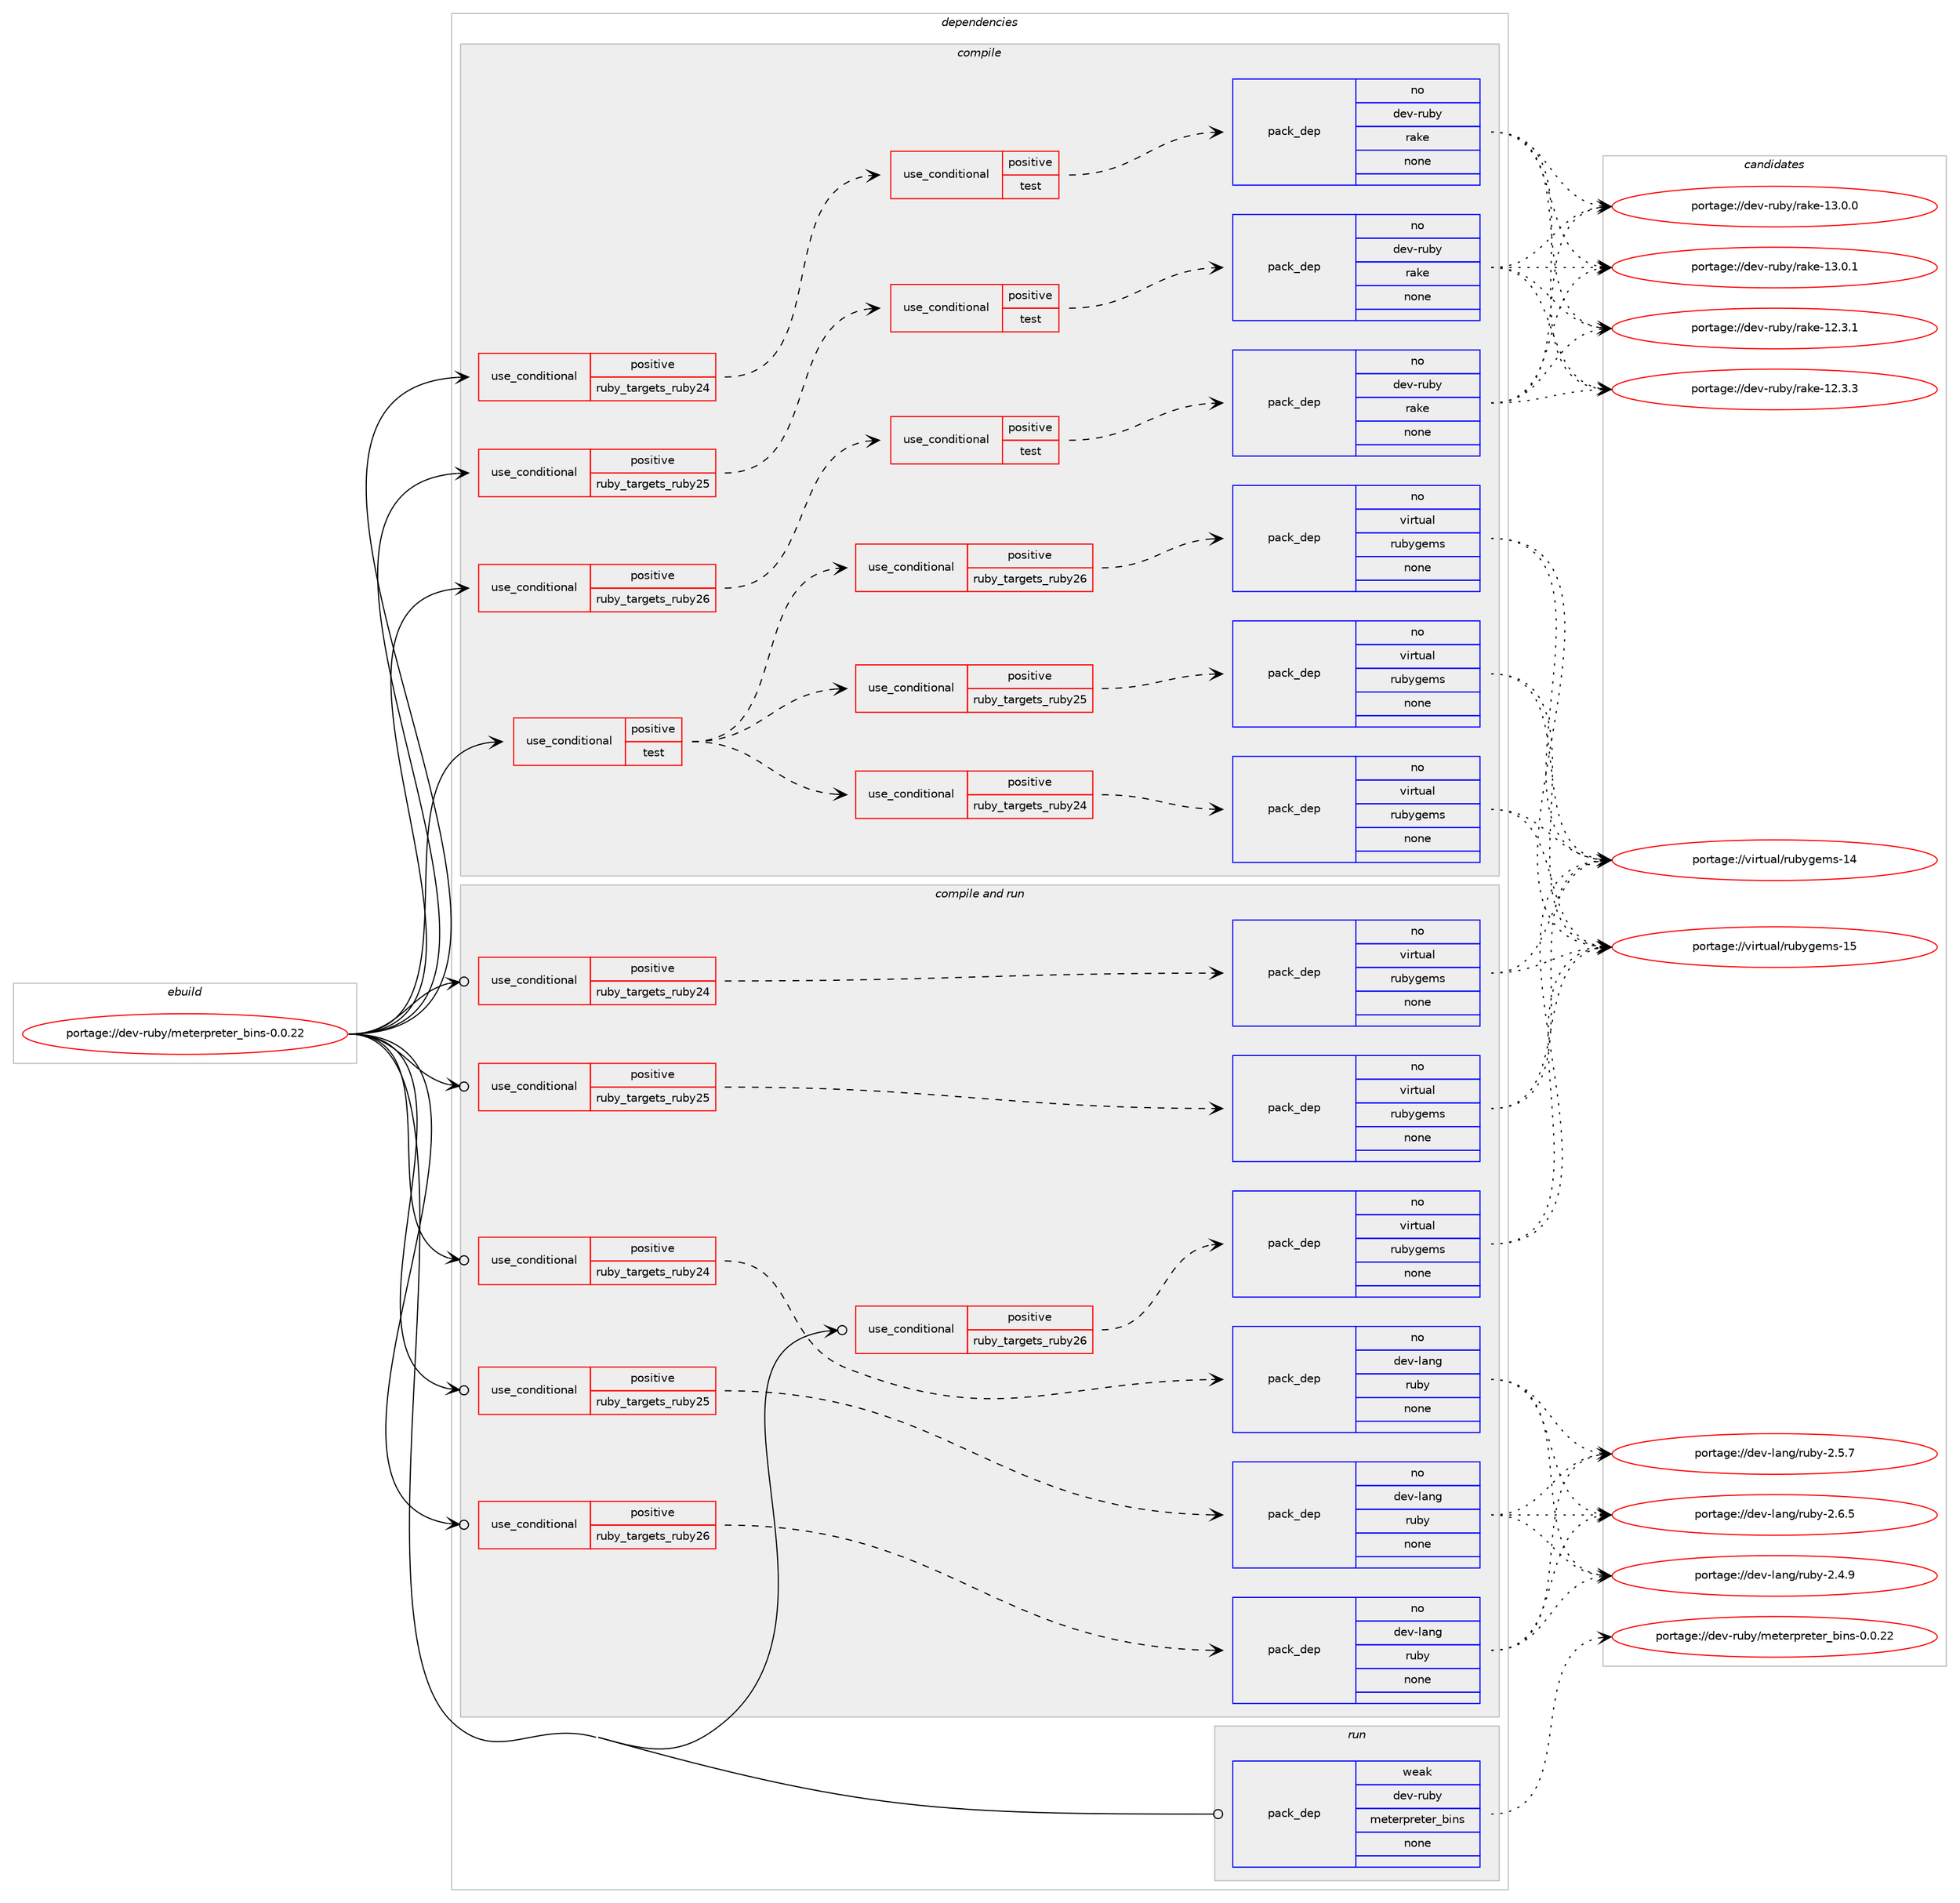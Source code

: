 digraph prolog {

# *************
# Graph options
# *************

newrank=true;
concentrate=true;
compound=true;
graph [rankdir=LR,fontname=Helvetica,fontsize=10,ranksep=1.5];#, ranksep=2.5, nodesep=0.2];
edge  [arrowhead=vee];
node  [fontname=Helvetica,fontsize=10];

# **********
# The ebuild
# **********

subgraph cluster_leftcol {
color=gray;
rank=same;
label=<<i>ebuild</i>>;
id [label="portage://dev-ruby/meterpreter_bins-0.0.22", color=red, width=4, href="../dev-ruby/meterpreter_bins-0.0.22.svg"];
}

# ****************
# The dependencies
# ****************

subgraph cluster_midcol {
color=gray;
label=<<i>dependencies</i>>;
subgraph cluster_compile {
fillcolor="#eeeeee";
style=filled;
label=<<i>compile</i>>;
subgraph cond56088 {
dependency228732 [label=<<TABLE BORDER="0" CELLBORDER="1" CELLSPACING="0" CELLPADDING="4"><TR><TD ROWSPAN="3" CELLPADDING="10">use_conditional</TD></TR><TR><TD>positive</TD></TR><TR><TD>ruby_targets_ruby24</TD></TR></TABLE>>, shape=none, color=red];
subgraph cond56089 {
dependency228733 [label=<<TABLE BORDER="0" CELLBORDER="1" CELLSPACING="0" CELLPADDING="4"><TR><TD ROWSPAN="3" CELLPADDING="10">use_conditional</TD></TR><TR><TD>positive</TD></TR><TR><TD>test</TD></TR></TABLE>>, shape=none, color=red];
subgraph pack169134 {
dependency228734 [label=<<TABLE BORDER="0" CELLBORDER="1" CELLSPACING="0" CELLPADDING="4" WIDTH="220"><TR><TD ROWSPAN="6" CELLPADDING="30">pack_dep</TD></TR><TR><TD WIDTH="110">no</TD></TR><TR><TD>dev-ruby</TD></TR><TR><TD>rake</TD></TR><TR><TD>none</TD></TR><TR><TD></TD></TR></TABLE>>, shape=none, color=blue];
}
dependency228733:e -> dependency228734:w [weight=20,style="dashed",arrowhead="vee"];
}
dependency228732:e -> dependency228733:w [weight=20,style="dashed",arrowhead="vee"];
}
id:e -> dependency228732:w [weight=20,style="solid",arrowhead="vee"];
subgraph cond56090 {
dependency228735 [label=<<TABLE BORDER="0" CELLBORDER="1" CELLSPACING="0" CELLPADDING="4"><TR><TD ROWSPAN="3" CELLPADDING="10">use_conditional</TD></TR><TR><TD>positive</TD></TR><TR><TD>ruby_targets_ruby25</TD></TR></TABLE>>, shape=none, color=red];
subgraph cond56091 {
dependency228736 [label=<<TABLE BORDER="0" CELLBORDER="1" CELLSPACING="0" CELLPADDING="4"><TR><TD ROWSPAN="3" CELLPADDING="10">use_conditional</TD></TR><TR><TD>positive</TD></TR><TR><TD>test</TD></TR></TABLE>>, shape=none, color=red];
subgraph pack169135 {
dependency228737 [label=<<TABLE BORDER="0" CELLBORDER="1" CELLSPACING="0" CELLPADDING="4" WIDTH="220"><TR><TD ROWSPAN="6" CELLPADDING="30">pack_dep</TD></TR><TR><TD WIDTH="110">no</TD></TR><TR><TD>dev-ruby</TD></TR><TR><TD>rake</TD></TR><TR><TD>none</TD></TR><TR><TD></TD></TR></TABLE>>, shape=none, color=blue];
}
dependency228736:e -> dependency228737:w [weight=20,style="dashed",arrowhead="vee"];
}
dependency228735:e -> dependency228736:w [weight=20,style="dashed",arrowhead="vee"];
}
id:e -> dependency228735:w [weight=20,style="solid",arrowhead="vee"];
subgraph cond56092 {
dependency228738 [label=<<TABLE BORDER="0" CELLBORDER="1" CELLSPACING="0" CELLPADDING="4"><TR><TD ROWSPAN="3" CELLPADDING="10">use_conditional</TD></TR><TR><TD>positive</TD></TR><TR><TD>ruby_targets_ruby26</TD></TR></TABLE>>, shape=none, color=red];
subgraph cond56093 {
dependency228739 [label=<<TABLE BORDER="0" CELLBORDER="1" CELLSPACING="0" CELLPADDING="4"><TR><TD ROWSPAN="3" CELLPADDING="10">use_conditional</TD></TR><TR><TD>positive</TD></TR><TR><TD>test</TD></TR></TABLE>>, shape=none, color=red];
subgraph pack169136 {
dependency228740 [label=<<TABLE BORDER="0" CELLBORDER="1" CELLSPACING="0" CELLPADDING="4" WIDTH="220"><TR><TD ROWSPAN="6" CELLPADDING="30">pack_dep</TD></TR><TR><TD WIDTH="110">no</TD></TR><TR><TD>dev-ruby</TD></TR><TR><TD>rake</TD></TR><TR><TD>none</TD></TR><TR><TD></TD></TR></TABLE>>, shape=none, color=blue];
}
dependency228739:e -> dependency228740:w [weight=20,style="dashed",arrowhead="vee"];
}
dependency228738:e -> dependency228739:w [weight=20,style="dashed",arrowhead="vee"];
}
id:e -> dependency228738:w [weight=20,style="solid",arrowhead="vee"];
subgraph cond56094 {
dependency228741 [label=<<TABLE BORDER="0" CELLBORDER="1" CELLSPACING="0" CELLPADDING="4"><TR><TD ROWSPAN="3" CELLPADDING="10">use_conditional</TD></TR><TR><TD>positive</TD></TR><TR><TD>test</TD></TR></TABLE>>, shape=none, color=red];
subgraph cond56095 {
dependency228742 [label=<<TABLE BORDER="0" CELLBORDER="1" CELLSPACING="0" CELLPADDING="4"><TR><TD ROWSPAN="3" CELLPADDING="10">use_conditional</TD></TR><TR><TD>positive</TD></TR><TR><TD>ruby_targets_ruby24</TD></TR></TABLE>>, shape=none, color=red];
subgraph pack169137 {
dependency228743 [label=<<TABLE BORDER="0" CELLBORDER="1" CELLSPACING="0" CELLPADDING="4" WIDTH="220"><TR><TD ROWSPAN="6" CELLPADDING="30">pack_dep</TD></TR><TR><TD WIDTH="110">no</TD></TR><TR><TD>virtual</TD></TR><TR><TD>rubygems</TD></TR><TR><TD>none</TD></TR><TR><TD></TD></TR></TABLE>>, shape=none, color=blue];
}
dependency228742:e -> dependency228743:w [weight=20,style="dashed",arrowhead="vee"];
}
dependency228741:e -> dependency228742:w [weight=20,style="dashed",arrowhead="vee"];
subgraph cond56096 {
dependency228744 [label=<<TABLE BORDER="0" CELLBORDER="1" CELLSPACING="0" CELLPADDING="4"><TR><TD ROWSPAN="3" CELLPADDING="10">use_conditional</TD></TR><TR><TD>positive</TD></TR><TR><TD>ruby_targets_ruby25</TD></TR></TABLE>>, shape=none, color=red];
subgraph pack169138 {
dependency228745 [label=<<TABLE BORDER="0" CELLBORDER="1" CELLSPACING="0" CELLPADDING="4" WIDTH="220"><TR><TD ROWSPAN="6" CELLPADDING="30">pack_dep</TD></TR><TR><TD WIDTH="110">no</TD></TR><TR><TD>virtual</TD></TR><TR><TD>rubygems</TD></TR><TR><TD>none</TD></TR><TR><TD></TD></TR></TABLE>>, shape=none, color=blue];
}
dependency228744:e -> dependency228745:w [weight=20,style="dashed",arrowhead="vee"];
}
dependency228741:e -> dependency228744:w [weight=20,style="dashed",arrowhead="vee"];
subgraph cond56097 {
dependency228746 [label=<<TABLE BORDER="0" CELLBORDER="1" CELLSPACING="0" CELLPADDING="4"><TR><TD ROWSPAN="3" CELLPADDING="10">use_conditional</TD></TR><TR><TD>positive</TD></TR><TR><TD>ruby_targets_ruby26</TD></TR></TABLE>>, shape=none, color=red];
subgraph pack169139 {
dependency228747 [label=<<TABLE BORDER="0" CELLBORDER="1" CELLSPACING="0" CELLPADDING="4" WIDTH="220"><TR><TD ROWSPAN="6" CELLPADDING="30">pack_dep</TD></TR><TR><TD WIDTH="110">no</TD></TR><TR><TD>virtual</TD></TR><TR><TD>rubygems</TD></TR><TR><TD>none</TD></TR><TR><TD></TD></TR></TABLE>>, shape=none, color=blue];
}
dependency228746:e -> dependency228747:w [weight=20,style="dashed",arrowhead="vee"];
}
dependency228741:e -> dependency228746:w [weight=20,style="dashed",arrowhead="vee"];
}
id:e -> dependency228741:w [weight=20,style="solid",arrowhead="vee"];
}
subgraph cluster_compileandrun {
fillcolor="#eeeeee";
style=filled;
label=<<i>compile and run</i>>;
subgraph cond56098 {
dependency228748 [label=<<TABLE BORDER="0" CELLBORDER="1" CELLSPACING="0" CELLPADDING="4"><TR><TD ROWSPAN="3" CELLPADDING="10">use_conditional</TD></TR><TR><TD>positive</TD></TR><TR><TD>ruby_targets_ruby24</TD></TR></TABLE>>, shape=none, color=red];
subgraph pack169140 {
dependency228749 [label=<<TABLE BORDER="0" CELLBORDER="1" CELLSPACING="0" CELLPADDING="4" WIDTH="220"><TR><TD ROWSPAN="6" CELLPADDING="30">pack_dep</TD></TR><TR><TD WIDTH="110">no</TD></TR><TR><TD>dev-lang</TD></TR><TR><TD>ruby</TD></TR><TR><TD>none</TD></TR><TR><TD></TD></TR></TABLE>>, shape=none, color=blue];
}
dependency228748:e -> dependency228749:w [weight=20,style="dashed",arrowhead="vee"];
}
id:e -> dependency228748:w [weight=20,style="solid",arrowhead="odotvee"];
subgraph cond56099 {
dependency228750 [label=<<TABLE BORDER="0" CELLBORDER="1" CELLSPACING="0" CELLPADDING="4"><TR><TD ROWSPAN="3" CELLPADDING="10">use_conditional</TD></TR><TR><TD>positive</TD></TR><TR><TD>ruby_targets_ruby24</TD></TR></TABLE>>, shape=none, color=red];
subgraph pack169141 {
dependency228751 [label=<<TABLE BORDER="0" CELLBORDER="1" CELLSPACING="0" CELLPADDING="4" WIDTH="220"><TR><TD ROWSPAN="6" CELLPADDING="30">pack_dep</TD></TR><TR><TD WIDTH="110">no</TD></TR><TR><TD>virtual</TD></TR><TR><TD>rubygems</TD></TR><TR><TD>none</TD></TR><TR><TD></TD></TR></TABLE>>, shape=none, color=blue];
}
dependency228750:e -> dependency228751:w [weight=20,style="dashed",arrowhead="vee"];
}
id:e -> dependency228750:w [weight=20,style="solid",arrowhead="odotvee"];
subgraph cond56100 {
dependency228752 [label=<<TABLE BORDER="0" CELLBORDER="1" CELLSPACING="0" CELLPADDING="4"><TR><TD ROWSPAN="3" CELLPADDING="10">use_conditional</TD></TR><TR><TD>positive</TD></TR><TR><TD>ruby_targets_ruby25</TD></TR></TABLE>>, shape=none, color=red];
subgraph pack169142 {
dependency228753 [label=<<TABLE BORDER="0" CELLBORDER="1" CELLSPACING="0" CELLPADDING="4" WIDTH="220"><TR><TD ROWSPAN="6" CELLPADDING="30">pack_dep</TD></TR><TR><TD WIDTH="110">no</TD></TR><TR><TD>dev-lang</TD></TR><TR><TD>ruby</TD></TR><TR><TD>none</TD></TR><TR><TD></TD></TR></TABLE>>, shape=none, color=blue];
}
dependency228752:e -> dependency228753:w [weight=20,style="dashed",arrowhead="vee"];
}
id:e -> dependency228752:w [weight=20,style="solid",arrowhead="odotvee"];
subgraph cond56101 {
dependency228754 [label=<<TABLE BORDER="0" CELLBORDER="1" CELLSPACING="0" CELLPADDING="4"><TR><TD ROWSPAN="3" CELLPADDING="10">use_conditional</TD></TR><TR><TD>positive</TD></TR><TR><TD>ruby_targets_ruby25</TD></TR></TABLE>>, shape=none, color=red];
subgraph pack169143 {
dependency228755 [label=<<TABLE BORDER="0" CELLBORDER="1" CELLSPACING="0" CELLPADDING="4" WIDTH="220"><TR><TD ROWSPAN="6" CELLPADDING="30">pack_dep</TD></TR><TR><TD WIDTH="110">no</TD></TR><TR><TD>virtual</TD></TR><TR><TD>rubygems</TD></TR><TR><TD>none</TD></TR><TR><TD></TD></TR></TABLE>>, shape=none, color=blue];
}
dependency228754:e -> dependency228755:w [weight=20,style="dashed",arrowhead="vee"];
}
id:e -> dependency228754:w [weight=20,style="solid",arrowhead="odotvee"];
subgraph cond56102 {
dependency228756 [label=<<TABLE BORDER="0" CELLBORDER="1" CELLSPACING="0" CELLPADDING="4"><TR><TD ROWSPAN="3" CELLPADDING="10">use_conditional</TD></TR><TR><TD>positive</TD></TR><TR><TD>ruby_targets_ruby26</TD></TR></TABLE>>, shape=none, color=red];
subgraph pack169144 {
dependency228757 [label=<<TABLE BORDER="0" CELLBORDER="1" CELLSPACING="0" CELLPADDING="4" WIDTH="220"><TR><TD ROWSPAN="6" CELLPADDING="30">pack_dep</TD></TR><TR><TD WIDTH="110">no</TD></TR><TR><TD>dev-lang</TD></TR><TR><TD>ruby</TD></TR><TR><TD>none</TD></TR><TR><TD></TD></TR></TABLE>>, shape=none, color=blue];
}
dependency228756:e -> dependency228757:w [weight=20,style="dashed",arrowhead="vee"];
}
id:e -> dependency228756:w [weight=20,style="solid",arrowhead="odotvee"];
subgraph cond56103 {
dependency228758 [label=<<TABLE BORDER="0" CELLBORDER="1" CELLSPACING="0" CELLPADDING="4"><TR><TD ROWSPAN="3" CELLPADDING="10">use_conditional</TD></TR><TR><TD>positive</TD></TR><TR><TD>ruby_targets_ruby26</TD></TR></TABLE>>, shape=none, color=red];
subgraph pack169145 {
dependency228759 [label=<<TABLE BORDER="0" CELLBORDER="1" CELLSPACING="0" CELLPADDING="4" WIDTH="220"><TR><TD ROWSPAN="6" CELLPADDING="30">pack_dep</TD></TR><TR><TD WIDTH="110">no</TD></TR><TR><TD>virtual</TD></TR><TR><TD>rubygems</TD></TR><TR><TD>none</TD></TR><TR><TD></TD></TR></TABLE>>, shape=none, color=blue];
}
dependency228758:e -> dependency228759:w [weight=20,style="dashed",arrowhead="vee"];
}
id:e -> dependency228758:w [weight=20,style="solid",arrowhead="odotvee"];
}
subgraph cluster_run {
fillcolor="#eeeeee";
style=filled;
label=<<i>run</i>>;
subgraph pack169146 {
dependency228760 [label=<<TABLE BORDER="0" CELLBORDER="1" CELLSPACING="0" CELLPADDING="4" WIDTH="220"><TR><TD ROWSPAN="6" CELLPADDING="30">pack_dep</TD></TR><TR><TD WIDTH="110">weak</TD></TR><TR><TD>dev-ruby</TD></TR><TR><TD>meterpreter_bins</TD></TR><TR><TD>none</TD></TR><TR><TD></TD></TR></TABLE>>, shape=none, color=blue];
}
id:e -> dependency228760:w [weight=20,style="solid",arrowhead="odot"];
}
}

# **************
# The candidates
# **************

subgraph cluster_choices {
rank=same;
color=gray;
label=<<i>candidates</i>>;

subgraph choice169134 {
color=black;
nodesep=1;
choiceportage1001011184511411798121471149710710145495046514649 [label="portage://dev-ruby/rake-12.3.1", color=red, width=4,href="../dev-ruby/rake-12.3.1.svg"];
choiceportage1001011184511411798121471149710710145495046514651 [label="portage://dev-ruby/rake-12.3.3", color=red, width=4,href="../dev-ruby/rake-12.3.3.svg"];
choiceportage1001011184511411798121471149710710145495146484648 [label="portage://dev-ruby/rake-13.0.0", color=red, width=4,href="../dev-ruby/rake-13.0.0.svg"];
choiceportage1001011184511411798121471149710710145495146484649 [label="portage://dev-ruby/rake-13.0.1", color=red, width=4,href="../dev-ruby/rake-13.0.1.svg"];
dependency228734:e -> choiceportage1001011184511411798121471149710710145495046514649:w [style=dotted,weight="100"];
dependency228734:e -> choiceportage1001011184511411798121471149710710145495046514651:w [style=dotted,weight="100"];
dependency228734:e -> choiceportage1001011184511411798121471149710710145495146484648:w [style=dotted,weight="100"];
dependency228734:e -> choiceportage1001011184511411798121471149710710145495146484649:w [style=dotted,weight="100"];
}
subgraph choice169135 {
color=black;
nodesep=1;
choiceportage1001011184511411798121471149710710145495046514649 [label="portage://dev-ruby/rake-12.3.1", color=red, width=4,href="../dev-ruby/rake-12.3.1.svg"];
choiceportage1001011184511411798121471149710710145495046514651 [label="portage://dev-ruby/rake-12.3.3", color=red, width=4,href="../dev-ruby/rake-12.3.3.svg"];
choiceportage1001011184511411798121471149710710145495146484648 [label="portage://dev-ruby/rake-13.0.0", color=red, width=4,href="../dev-ruby/rake-13.0.0.svg"];
choiceportage1001011184511411798121471149710710145495146484649 [label="portage://dev-ruby/rake-13.0.1", color=red, width=4,href="../dev-ruby/rake-13.0.1.svg"];
dependency228737:e -> choiceportage1001011184511411798121471149710710145495046514649:w [style=dotted,weight="100"];
dependency228737:e -> choiceportage1001011184511411798121471149710710145495046514651:w [style=dotted,weight="100"];
dependency228737:e -> choiceportage1001011184511411798121471149710710145495146484648:w [style=dotted,weight="100"];
dependency228737:e -> choiceportage1001011184511411798121471149710710145495146484649:w [style=dotted,weight="100"];
}
subgraph choice169136 {
color=black;
nodesep=1;
choiceportage1001011184511411798121471149710710145495046514649 [label="portage://dev-ruby/rake-12.3.1", color=red, width=4,href="../dev-ruby/rake-12.3.1.svg"];
choiceportage1001011184511411798121471149710710145495046514651 [label="portage://dev-ruby/rake-12.3.3", color=red, width=4,href="../dev-ruby/rake-12.3.3.svg"];
choiceportage1001011184511411798121471149710710145495146484648 [label="portage://dev-ruby/rake-13.0.0", color=red, width=4,href="../dev-ruby/rake-13.0.0.svg"];
choiceportage1001011184511411798121471149710710145495146484649 [label="portage://dev-ruby/rake-13.0.1", color=red, width=4,href="../dev-ruby/rake-13.0.1.svg"];
dependency228740:e -> choiceportage1001011184511411798121471149710710145495046514649:w [style=dotted,weight="100"];
dependency228740:e -> choiceportage1001011184511411798121471149710710145495046514651:w [style=dotted,weight="100"];
dependency228740:e -> choiceportage1001011184511411798121471149710710145495146484648:w [style=dotted,weight="100"];
dependency228740:e -> choiceportage1001011184511411798121471149710710145495146484649:w [style=dotted,weight="100"];
}
subgraph choice169137 {
color=black;
nodesep=1;
choiceportage118105114116117971084711411798121103101109115454952 [label="portage://virtual/rubygems-14", color=red, width=4,href="../virtual/rubygems-14.svg"];
choiceportage118105114116117971084711411798121103101109115454953 [label="portage://virtual/rubygems-15", color=red, width=4,href="../virtual/rubygems-15.svg"];
dependency228743:e -> choiceportage118105114116117971084711411798121103101109115454952:w [style=dotted,weight="100"];
dependency228743:e -> choiceportage118105114116117971084711411798121103101109115454953:w [style=dotted,weight="100"];
}
subgraph choice169138 {
color=black;
nodesep=1;
choiceportage118105114116117971084711411798121103101109115454952 [label="portage://virtual/rubygems-14", color=red, width=4,href="../virtual/rubygems-14.svg"];
choiceportage118105114116117971084711411798121103101109115454953 [label="portage://virtual/rubygems-15", color=red, width=4,href="../virtual/rubygems-15.svg"];
dependency228745:e -> choiceportage118105114116117971084711411798121103101109115454952:w [style=dotted,weight="100"];
dependency228745:e -> choiceportage118105114116117971084711411798121103101109115454953:w [style=dotted,weight="100"];
}
subgraph choice169139 {
color=black;
nodesep=1;
choiceportage118105114116117971084711411798121103101109115454952 [label="portage://virtual/rubygems-14", color=red, width=4,href="../virtual/rubygems-14.svg"];
choiceportage118105114116117971084711411798121103101109115454953 [label="portage://virtual/rubygems-15", color=red, width=4,href="../virtual/rubygems-15.svg"];
dependency228747:e -> choiceportage118105114116117971084711411798121103101109115454952:w [style=dotted,weight="100"];
dependency228747:e -> choiceportage118105114116117971084711411798121103101109115454953:w [style=dotted,weight="100"];
}
subgraph choice169140 {
color=black;
nodesep=1;
choiceportage10010111845108971101034711411798121455046524657 [label="portage://dev-lang/ruby-2.4.9", color=red, width=4,href="../dev-lang/ruby-2.4.9.svg"];
choiceportage10010111845108971101034711411798121455046534655 [label="portage://dev-lang/ruby-2.5.7", color=red, width=4,href="../dev-lang/ruby-2.5.7.svg"];
choiceportage10010111845108971101034711411798121455046544653 [label="portage://dev-lang/ruby-2.6.5", color=red, width=4,href="../dev-lang/ruby-2.6.5.svg"];
dependency228749:e -> choiceportage10010111845108971101034711411798121455046524657:w [style=dotted,weight="100"];
dependency228749:e -> choiceportage10010111845108971101034711411798121455046534655:w [style=dotted,weight="100"];
dependency228749:e -> choiceportage10010111845108971101034711411798121455046544653:w [style=dotted,weight="100"];
}
subgraph choice169141 {
color=black;
nodesep=1;
choiceportage118105114116117971084711411798121103101109115454952 [label="portage://virtual/rubygems-14", color=red, width=4,href="../virtual/rubygems-14.svg"];
choiceportage118105114116117971084711411798121103101109115454953 [label="portage://virtual/rubygems-15", color=red, width=4,href="../virtual/rubygems-15.svg"];
dependency228751:e -> choiceportage118105114116117971084711411798121103101109115454952:w [style=dotted,weight="100"];
dependency228751:e -> choiceportage118105114116117971084711411798121103101109115454953:w [style=dotted,weight="100"];
}
subgraph choice169142 {
color=black;
nodesep=1;
choiceportage10010111845108971101034711411798121455046524657 [label="portage://dev-lang/ruby-2.4.9", color=red, width=4,href="../dev-lang/ruby-2.4.9.svg"];
choiceportage10010111845108971101034711411798121455046534655 [label="portage://dev-lang/ruby-2.5.7", color=red, width=4,href="../dev-lang/ruby-2.5.7.svg"];
choiceportage10010111845108971101034711411798121455046544653 [label="portage://dev-lang/ruby-2.6.5", color=red, width=4,href="../dev-lang/ruby-2.6.5.svg"];
dependency228753:e -> choiceportage10010111845108971101034711411798121455046524657:w [style=dotted,weight="100"];
dependency228753:e -> choiceportage10010111845108971101034711411798121455046534655:w [style=dotted,weight="100"];
dependency228753:e -> choiceportage10010111845108971101034711411798121455046544653:w [style=dotted,weight="100"];
}
subgraph choice169143 {
color=black;
nodesep=1;
choiceportage118105114116117971084711411798121103101109115454952 [label="portage://virtual/rubygems-14", color=red, width=4,href="../virtual/rubygems-14.svg"];
choiceportage118105114116117971084711411798121103101109115454953 [label="portage://virtual/rubygems-15", color=red, width=4,href="../virtual/rubygems-15.svg"];
dependency228755:e -> choiceportage118105114116117971084711411798121103101109115454952:w [style=dotted,weight="100"];
dependency228755:e -> choiceportage118105114116117971084711411798121103101109115454953:w [style=dotted,weight="100"];
}
subgraph choice169144 {
color=black;
nodesep=1;
choiceportage10010111845108971101034711411798121455046524657 [label="portage://dev-lang/ruby-2.4.9", color=red, width=4,href="../dev-lang/ruby-2.4.9.svg"];
choiceportage10010111845108971101034711411798121455046534655 [label="portage://dev-lang/ruby-2.5.7", color=red, width=4,href="../dev-lang/ruby-2.5.7.svg"];
choiceportage10010111845108971101034711411798121455046544653 [label="portage://dev-lang/ruby-2.6.5", color=red, width=4,href="../dev-lang/ruby-2.6.5.svg"];
dependency228757:e -> choiceportage10010111845108971101034711411798121455046524657:w [style=dotted,weight="100"];
dependency228757:e -> choiceportage10010111845108971101034711411798121455046534655:w [style=dotted,weight="100"];
dependency228757:e -> choiceportage10010111845108971101034711411798121455046544653:w [style=dotted,weight="100"];
}
subgraph choice169145 {
color=black;
nodesep=1;
choiceportage118105114116117971084711411798121103101109115454952 [label="portage://virtual/rubygems-14", color=red, width=4,href="../virtual/rubygems-14.svg"];
choiceportage118105114116117971084711411798121103101109115454953 [label="portage://virtual/rubygems-15", color=red, width=4,href="../virtual/rubygems-15.svg"];
dependency228759:e -> choiceportage118105114116117971084711411798121103101109115454952:w [style=dotted,weight="100"];
dependency228759:e -> choiceportage118105114116117971084711411798121103101109115454953:w [style=dotted,weight="100"];
}
subgraph choice169146 {
color=black;
nodesep=1;
choiceportage100101118451141179812147109101116101114112114101116101114959810511011545484648465050 [label="portage://dev-ruby/meterpreter_bins-0.0.22", color=red, width=4,href="../dev-ruby/meterpreter_bins-0.0.22.svg"];
dependency228760:e -> choiceportage100101118451141179812147109101116101114112114101116101114959810511011545484648465050:w [style=dotted,weight="100"];
}
}

}
